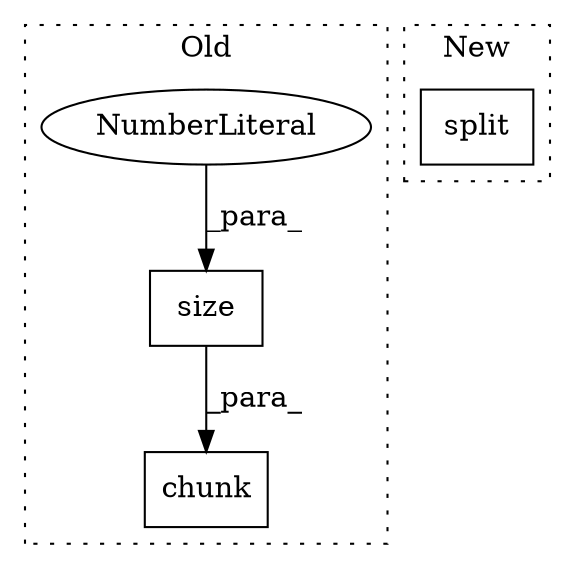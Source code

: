 digraph G {
subgraph cluster0 {
1 [label="chunk" a="32" s="4324,4343" l="6,1" shape="box"];
3 [label="size" a="32" s="4334,4340" l="5,1" shape="box"];
4 [label="NumberLiteral" a="34" s="4339" l="1" shape="ellipse"];
label = "Old";
style="dotted";
}
subgraph cluster1 {
2 [label="split" a="32" s="4324,4331" l="6,1" shape="box"];
label = "New";
style="dotted";
}
3 -> 1 [label="_para_"];
4 -> 3 [label="_para_"];
}